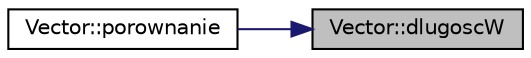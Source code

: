 digraph "Vector::dlugoscW"
{
 // LATEX_PDF_SIZE
  edge [fontname="Helvetica",fontsize="10",labelfontname="Helvetica",labelfontsize="10"];
  node [fontname="Helvetica",fontsize="10",shape=record];
  rankdir="RL";
  Node1 [label="Vector::dlugoscW",height=0.2,width=0.4,color="black", fillcolor="grey75", style="filled", fontcolor="black",tooltip="Funkcja liczaca dlugosc wektora ze wzoru."];
  Node1 -> Node2 [dir="back",color="midnightblue",fontsize="10",style="solid",fontname="Helvetica"];
  Node2 [label="Vector::porownanie",height=0.2,width=0.4,color="black", fillcolor="white", style="filled",URL="$class_vector.html#a1e95f4b6a66ce71c4e7f1e7b7105540f",tooltip="Funckja porownywania dwoch wektorow."];
}
